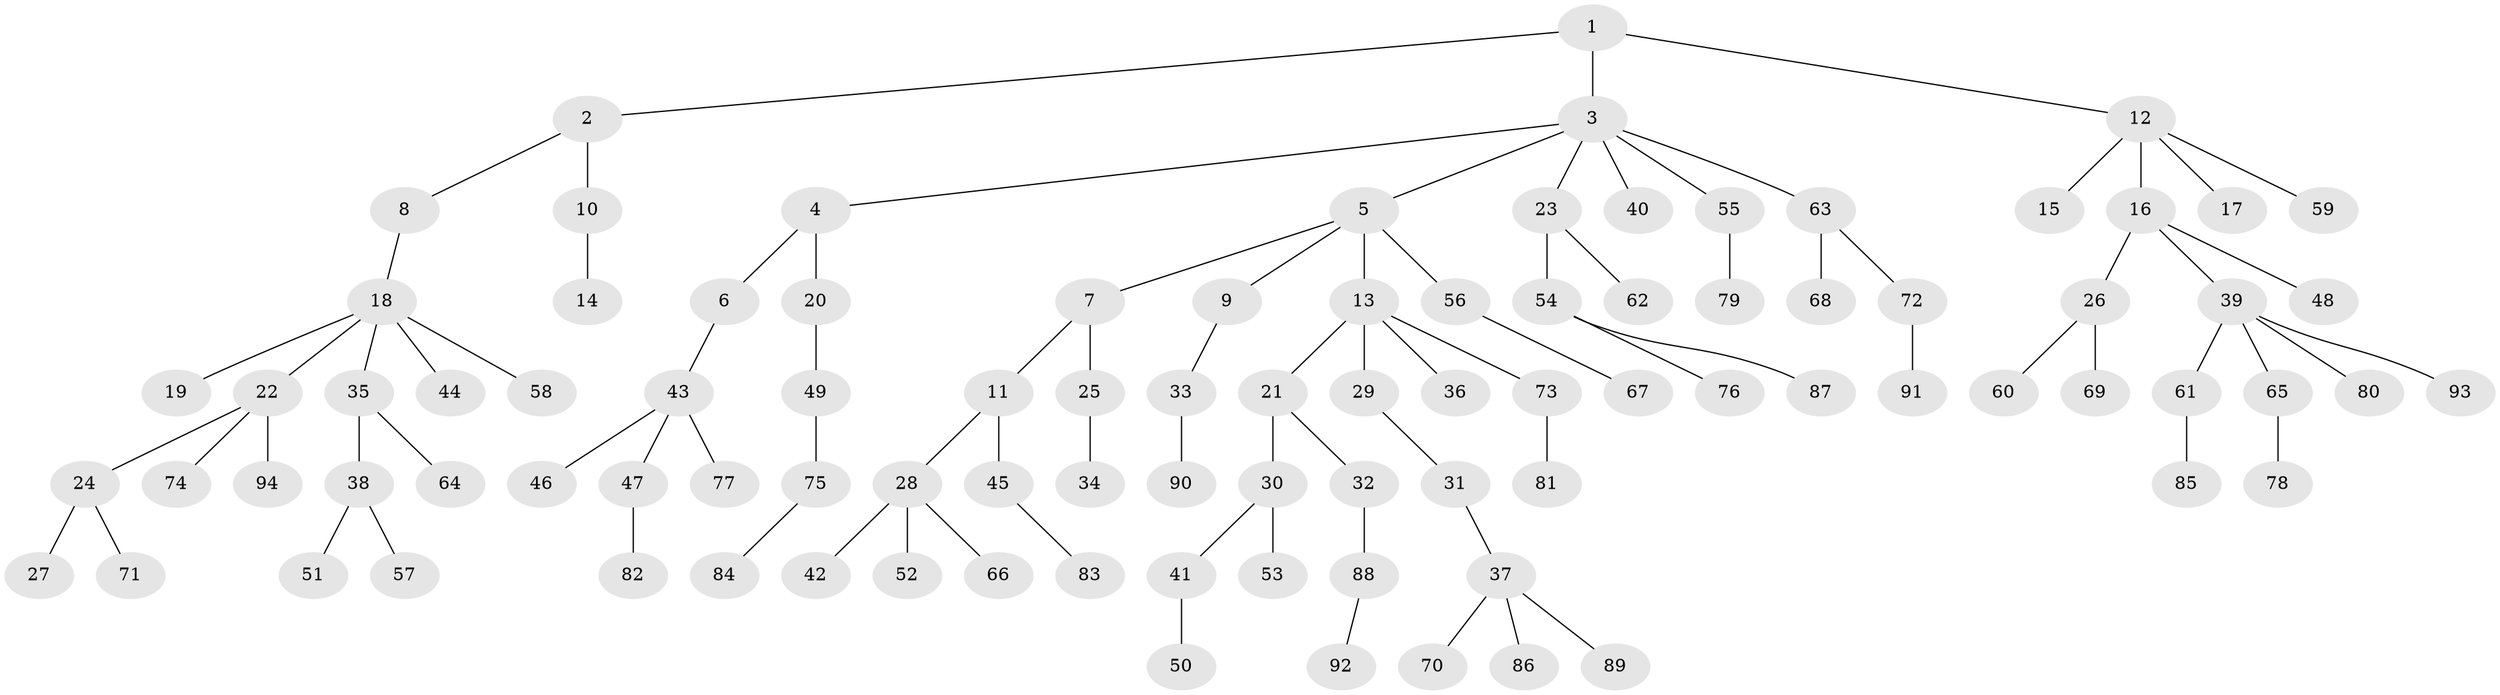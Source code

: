 // Generated by graph-tools (version 1.1) at 2025/50/03/09/25 03:50:15]
// undirected, 94 vertices, 93 edges
graph export_dot {
graph [start="1"]
  node [color=gray90,style=filled];
  1;
  2;
  3;
  4;
  5;
  6;
  7;
  8;
  9;
  10;
  11;
  12;
  13;
  14;
  15;
  16;
  17;
  18;
  19;
  20;
  21;
  22;
  23;
  24;
  25;
  26;
  27;
  28;
  29;
  30;
  31;
  32;
  33;
  34;
  35;
  36;
  37;
  38;
  39;
  40;
  41;
  42;
  43;
  44;
  45;
  46;
  47;
  48;
  49;
  50;
  51;
  52;
  53;
  54;
  55;
  56;
  57;
  58;
  59;
  60;
  61;
  62;
  63;
  64;
  65;
  66;
  67;
  68;
  69;
  70;
  71;
  72;
  73;
  74;
  75;
  76;
  77;
  78;
  79;
  80;
  81;
  82;
  83;
  84;
  85;
  86;
  87;
  88;
  89;
  90;
  91;
  92;
  93;
  94;
  1 -- 2;
  1 -- 3;
  1 -- 12;
  2 -- 8;
  2 -- 10;
  3 -- 4;
  3 -- 5;
  3 -- 23;
  3 -- 40;
  3 -- 55;
  3 -- 63;
  4 -- 6;
  4 -- 20;
  5 -- 7;
  5 -- 9;
  5 -- 13;
  5 -- 56;
  6 -- 43;
  7 -- 11;
  7 -- 25;
  8 -- 18;
  9 -- 33;
  10 -- 14;
  11 -- 28;
  11 -- 45;
  12 -- 15;
  12 -- 16;
  12 -- 17;
  12 -- 59;
  13 -- 21;
  13 -- 29;
  13 -- 36;
  13 -- 73;
  16 -- 26;
  16 -- 39;
  16 -- 48;
  18 -- 19;
  18 -- 22;
  18 -- 35;
  18 -- 44;
  18 -- 58;
  20 -- 49;
  21 -- 30;
  21 -- 32;
  22 -- 24;
  22 -- 74;
  22 -- 94;
  23 -- 54;
  23 -- 62;
  24 -- 27;
  24 -- 71;
  25 -- 34;
  26 -- 60;
  26 -- 69;
  28 -- 42;
  28 -- 52;
  28 -- 66;
  29 -- 31;
  30 -- 41;
  30 -- 53;
  31 -- 37;
  32 -- 88;
  33 -- 90;
  35 -- 38;
  35 -- 64;
  37 -- 70;
  37 -- 86;
  37 -- 89;
  38 -- 51;
  38 -- 57;
  39 -- 61;
  39 -- 65;
  39 -- 80;
  39 -- 93;
  41 -- 50;
  43 -- 46;
  43 -- 47;
  43 -- 77;
  45 -- 83;
  47 -- 82;
  49 -- 75;
  54 -- 76;
  54 -- 87;
  55 -- 79;
  56 -- 67;
  61 -- 85;
  63 -- 68;
  63 -- 72;
  65 -- 78;
  72 -- 91;
  73 -- 81;
  75 -- 84;
  88 -- 92;
}
